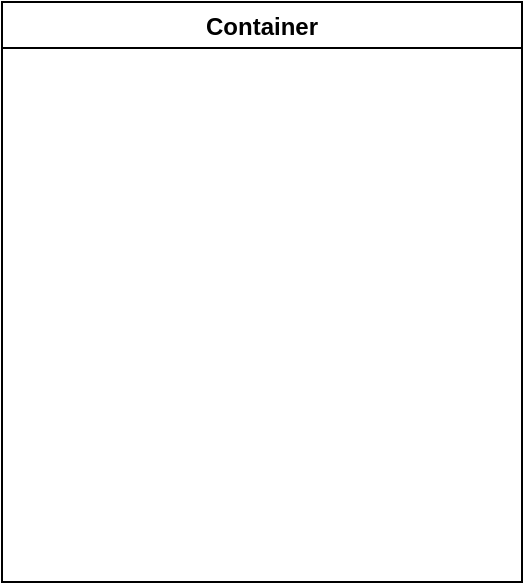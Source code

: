 <mxfile>
    <diagram id="-umylZwnDPVrZdELwErx" name="Page-1">
        <mxGraphModel dx="814" dy="468" grid="1" gridSize="10" guides="1" tooltips="1" connect="1" arrows="1" fold="1" page="1" pageScale="1" pageWidth="827" pageHeight="1169" math="0" shadow="0">
            <root>
                <mxCell id="0"/>
                <mxCell id="1" parent="0"/>
                <mxCell id="2" value="Container" style="swimlane;" vertex="1" parent="1">
                    <mxGeometry x="260" y="50" width="260" height="290" as="geometry"/>
                </mxCell>
            </root>
        </mxGraphModel>
    </diagram>
</mxfile>